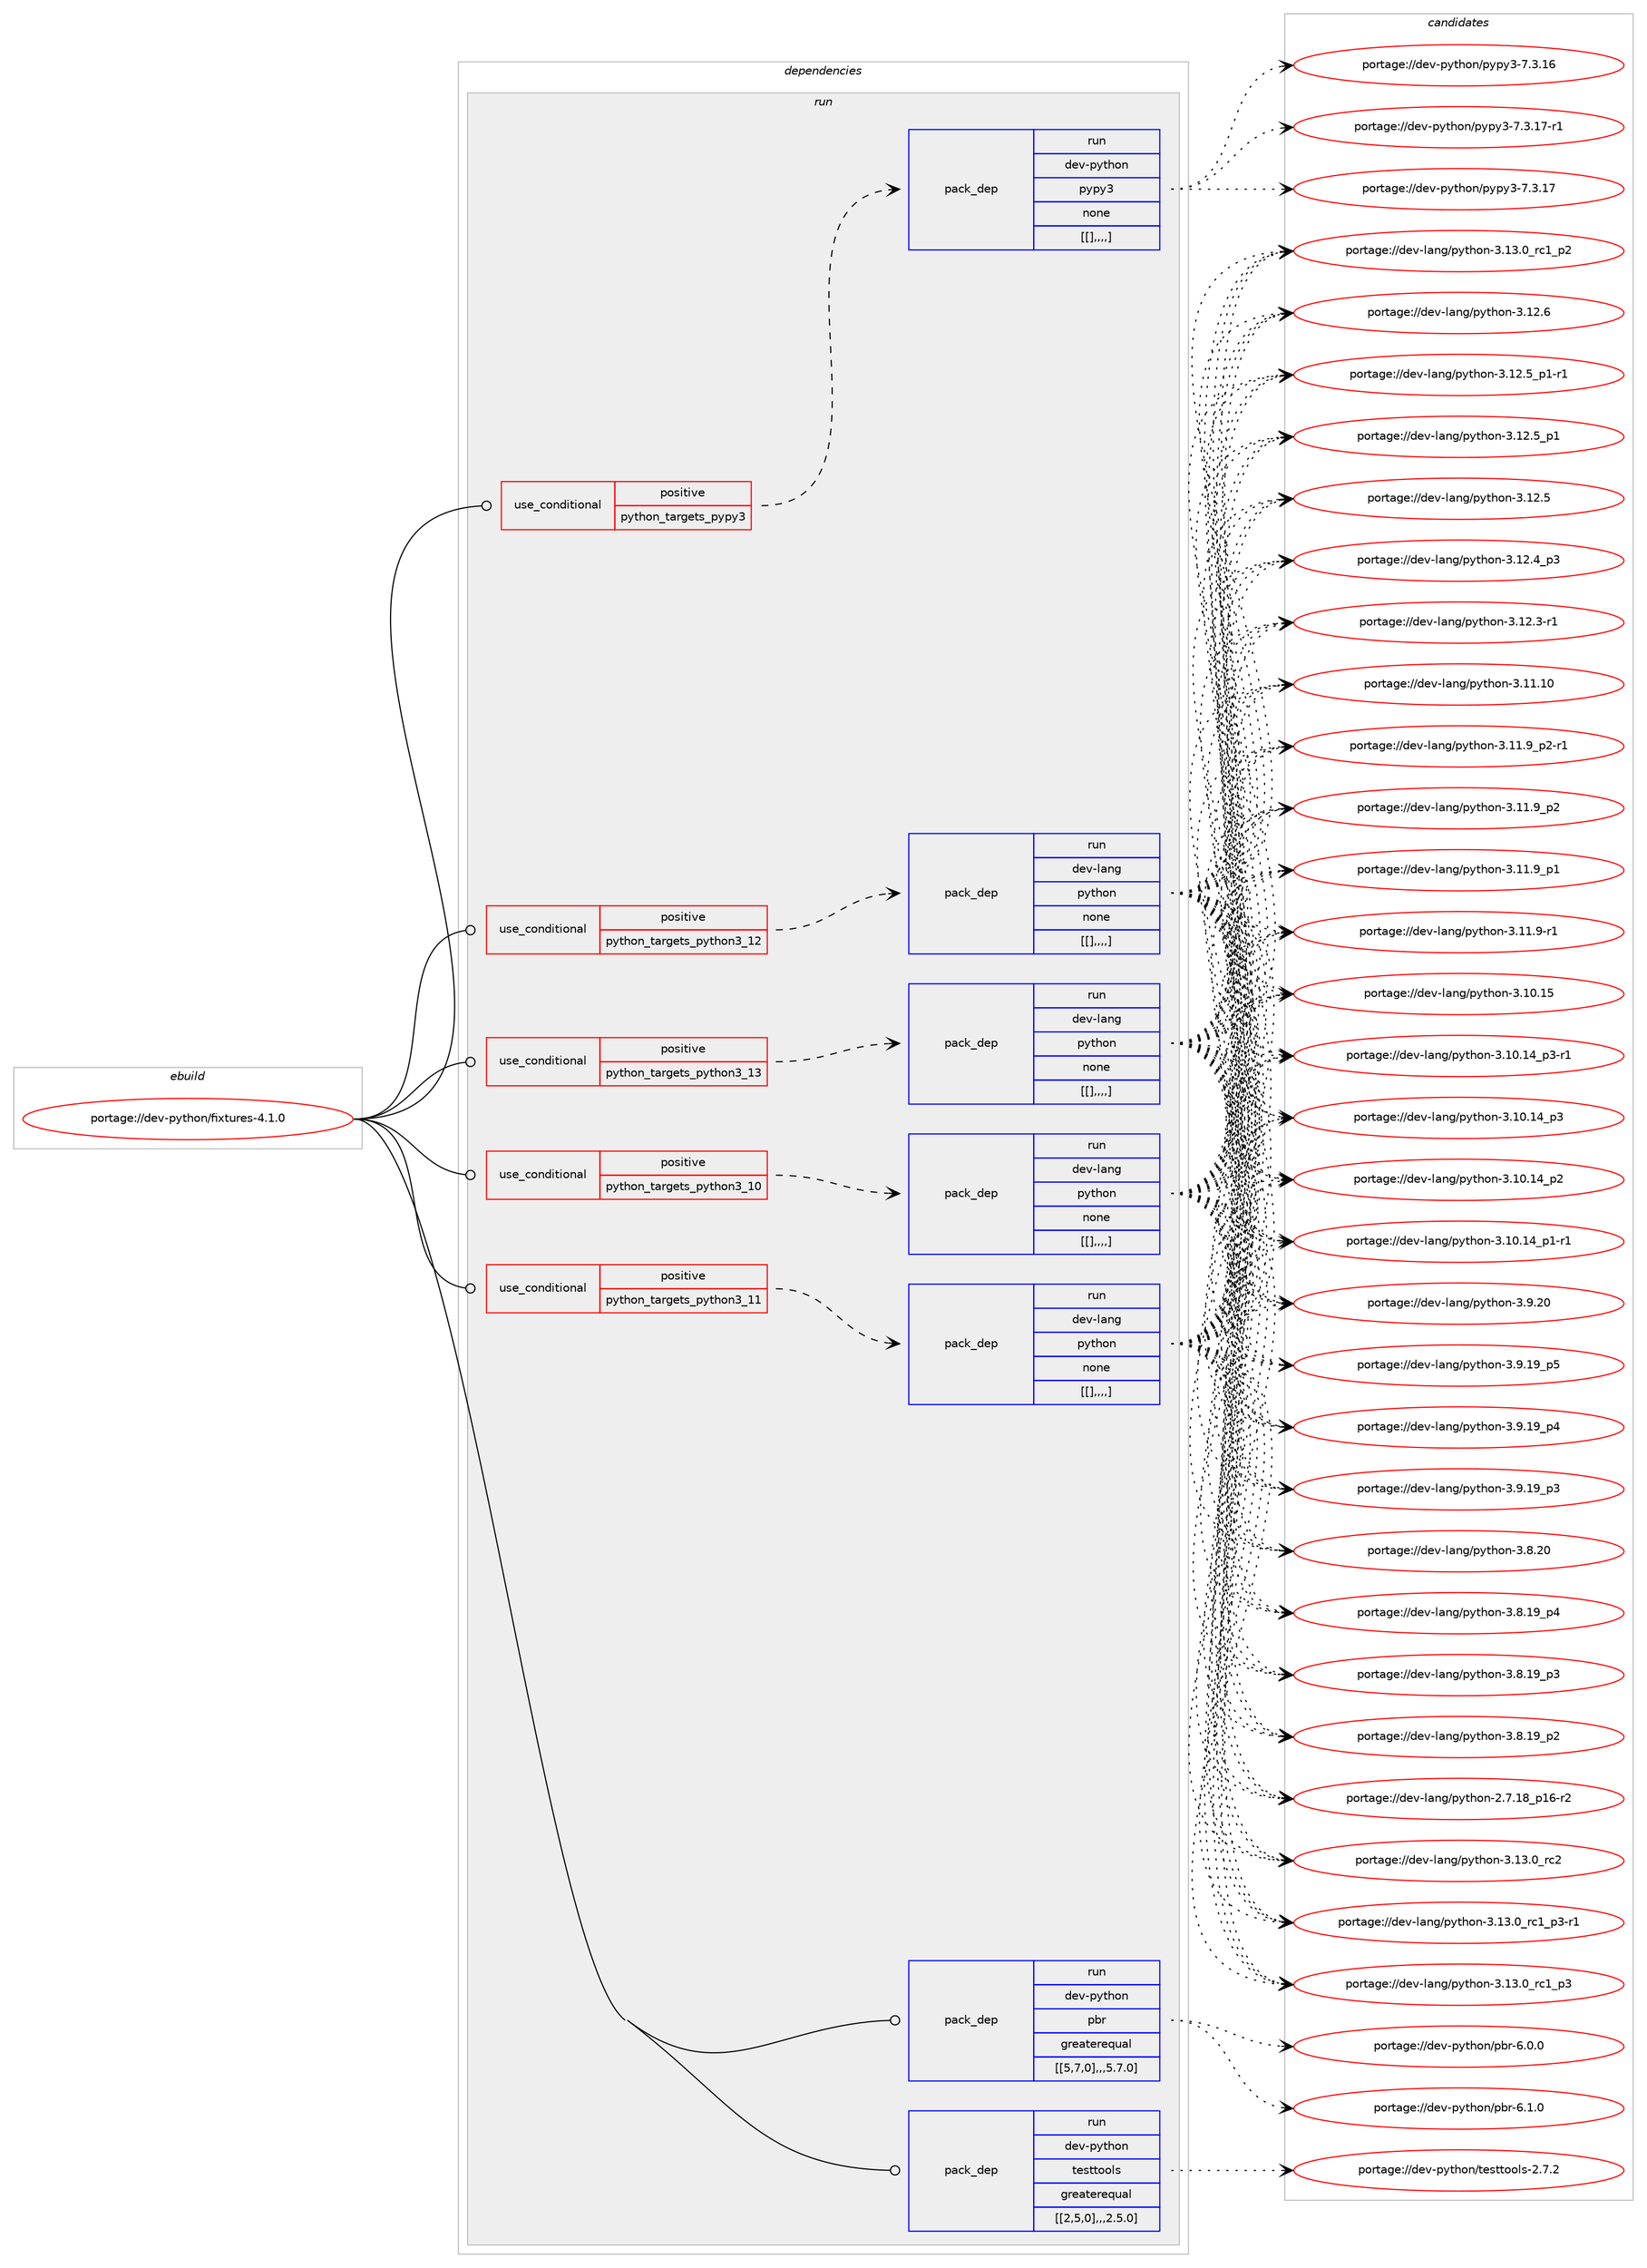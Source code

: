 digraph prolog {

# *************
# Graph options
# *************

newrank=true;
concentrate=true;
compound=true;
graph [rankdir=LR,fontname=Helvetica,fontsize=10,ranksep=1.5];#, ranksep=2.5, nodesep=0.2];
edge  [arrowhead=vee];
node  [fontname=Helvetica,fontsize=10];

# **********
# The ebuild
# **********

subgraph cluster_leftcol {
color=gray;
label=<<i>ebuild</i>>;
id [label="portage://dev-python/fixtures-4.1.0", color=red, width=4, href="../dev-python/fixtures-4.1.0.svg"];
}

# ****************
# The dependencies
# ****************

subgraph cluster_midcol {
color=gray;
label=<<i>dependencies</i>>;
subgraph cluster_compile {
fillcolor="#eeeeee";
style=filled;
label=<<i>compile</i>>;
}
subgraph cluster_compileandrun {
fillcolor="#eeeeee";
style=filled;
label=<<i>compile and run</i>>;
}
subgraph cluster_run {
fillcolor="#eeeeee";
style=filled;
label=<<i>run</i>>;
subgraph cond33367 {
dependency147261 [label=<<TABLE BORDER="0" CELLBORDER="1" CELLSPACING="0" CELLPADDING="4"><TR><TD ROWSPAN="3" CELLPADDING="10">use_conditional</TD></TR><TR><TD>positive</TD></TR><TR><TD>python_targets_pypy3</TD></TR></TABLE>>, shape=none, color=red];
subgraph pack112676 {
dependency147262 [label=<<TABLE BORDER="0" CELLBORDER="1" CELLSPACING="0" CELLPADDING="4" WIDTH="220"><TR><TD ROWSPAN="6" CELLPADDING="30">pack_dep</TD></TR><TR><TD WIDTH="110">run</TD></TR><TR><TD>dev-python</TD></TR><TR><TD>pypy3</TD></TR><TR><TD>none</TD></TR><TR><TD>[[],,,,]</TD></TR></TABLE>>, shape=none, color=blue];
}
dependency147261:e -> dependency147262:w [weight=20,style="dashed",arrowhead="vee"];
}
id:e -> dependency147261:w [weight=20,style="solid",arrowhead="odot"];
subgraph cond33368 {
dependency147263 [label=<<TABLE BORDER="0" CELLBORDER="1" CELLSPACING="0" CELLPADDING="4"><TR><TD ROWSPAN="3" CELLPADDING="10">use_conditional</TD></TR><TR><TD>positive</TD></TR><TR><TD>python_targets_python3_10</TD></TR></TABLE>>, shape=none, color=red];
subgraph pack112677 {
dependency147264 [label=<<TABLE BORDER="0" CELLBORDER="1" CELLSPACING="0" CELLPADDING="4" WIDTH="220"><TR><TD ROWSPAN="6" CELLPADDING="30">pack_dep</TD></TR><TR><TD WIDTH="110">run</TD></TR><TR><TD>dev-lang</TD></TR><TR><TD>python</TD></TR><TR><TD>none</TD></TR><TR><TD>[[],,,,]</TD></TR></TABLE>>, shape=none, color=blue];
}
dependency147263:e -> dependency147264:w [weight=20,style="dashed",arrowhead="vee"];
}
id:e -> dependency147263:w [weight=20,style="solid",arrowhead="odot"];
subgraph cond33369 {
dependency147265 [label=<<TABLE BORDER="0" CELLBORDER="1" CELLSPACING="0" CELLPADDING="4"><TR><TD ROWSPAN="3" CELLPADDING="10">use_conditional</TD></TR><TR><TD>positive</TD></TR><TR><TD>python_targets_python3_11</TD></TR></TABLE>>, shape=none, color=red];
subgraph pack112678 {
dependency147266 [label=<<TABLE BORDER="0" CELLBORDER="1" CELLSPACING="0" CELLPADDING="4" WIDTH="220"><TR><TD ROWSPAN="6" CELLPADDING="30">pack_dep</TD></TR><TR><TD WIDTH="110">run</TD></TR><TR><TD>dev-lang</TD></TR><TR><TD>python</TD></TR><TR><TD>none</TD></TR><TR><TD>[[],,,,]</TD></TR></TABLE>>, shape=none, color=blue];
}
dependency147265:e -> dependency147266:w [weight=20,style="dashed",arrowhead="vee"];
}
id:e -> dependency147265:w [weight=20,style="solid",arrowhead="odot"];
subgraph cond33370 {
dependency147267 [label=<<TABLE BORDER="0" CELLBORDER="1" CELLSPACING="0" CELLPADDING="4"><TR><TD ROWSPAN="3" CELLPADDING="10">use_conditional</TD></TR><TR><TD>positive</TD></TR><TR><TD>python_targets_python3_12</TD></TR></TABLE>>, shape=none, color=red];
subgraph pack112679 {
dependency147268 [label=<<TABLE BORDER="0" CELLBORDER="1" CELLSPACING="0" CELLPADDING="4" WIDTH="220"><TR><TD ROWSPAN="6" CELLPADDING="30">pack_dep</TD></TR><TR><TD WIDTH="110">run</TD></TR><TR><TD>dev-lang</TD></TR><TR><TD>python</TD></TR><TR><TD>none</TD></TR><TR><TD>[[],,,,]</TD></TR></TABLE>>, shape=none, color=blue];
}
dependency147267:e -> dependency147268:w [weight=20,style="dashed",arrowhead="vee"];
}
id:e -> dependency147267:w [weight=20,style="solid",arrowhead="odot"];
subgraph cond33371 {
dependency147269 [label=<<TABLE BORDER="0" CELLBORDER="1" CELLSPACING="0" CELLPADDING="4"><TR><TD ROWSPAN="3" CELLPADDING="10">use_conditional</TD></TR><TR><TD>positive</TD></TR><TR><TD>python_targets_python3_13</TD></TR></TABLE>>, shape=none, color=red];
subgraph pack112680 {
dependency147270 [label=<<TABLE BORDER="0" CELLBORDER="1" CELLSPACING="0" CELLPADDING="4" WIDTH="220"><TR><TD ROWSPAN="6" CELLPADDING="30">pack_dep</TD></TR><TR><TD WIDTH="110">run</TD></TR><TR><TD>dev-lang</TD></TR><TR><TD>python</TD></TR><TR><TD>none</TD></TR><TR><TD>[[],,,,]</TD></TR></TABLE>>, shape=none, color=blue];
}
dependency147269:e -> dependency147270:w [weight=20,style="dashed",arrowhead="vee"];
}
id:e -> dependency147269:w [weight=20,style="solid",arrowhead="odot"];
subgraph pack112681 {
dependency147271 [label=<<TABLE BORDER="0" CELLBORDER="1" CELLSPACING="0" CELLPADDING="4" WIDTH="220"><TR><TD ROWSPAN="6" CELLPADDING="30">pack_dep</TD></TR><TR><TD WIDTH="110">run</TD></TR><TR><TD>dev-python</TD></TR><TR><TD>pbr</TD></TR><TR><TD>greaterequal</TD></TR><TR><TD>[[5,7,0],,,5.7.0]</TD></TR></TABLE>>, shape=none, color=blue];
}
id:e -> dependency147271:w [weight=20,style="solid",arrowhead="odot"];
subgraph pack112682 {
dependency147272 [label=<<TABLE BORDER="0" CELLBORDER="1" CELLSPACING="0" CELLPADDING="4" WIDTH="220"><TR><TD ROWSPAN="6" CELLPADDING="30">pack_dep</TD></TR><TR><TD WIDTH="110">run</TD></TR><TR><TD>dev-python</TD></TR><TR><TD>testtools</TD></TR><TR><TD>greaterequal</TD></TR><TR><TD>[[2,5,0],,,2.5.0]</TD></TR></TABLE>>, shape=none, color=blue];
}
id:e -> dependency147272:w [weight=20,style="solid",arrowhead="odot"];
}
}

# **************
# The candidates
# **************

subgraph cluster_choices {
rank=same;
color=gray;
label=<<i>candidates</i>>;

subgraph choice112676 {
color=black;
nodesep=1;
choice100101118451121211161041111104711212111212151455546514649554511449 [label="portage://dev-python/pypy3-7.3.17-r1", color=red, width=4,href="../dev-python/pypy3-7.3.17-r1.svg"];
choice10010111845112121116104111110471121211121215145554651464955 [label="portage://dev-python/pypy3-7.3.17", color=red, width=4,href="../dev-python/pypy3-7.3.17.svg"];
choice10010111845112121116104111110471121211121215145554651464954 [label="portage://dev-python/pypy3-7.3.16", color=red, width=4,href="../dev-python/pypy3-7.3.16.svg"];
dependency147262:e -> choice100101118451121211161041111104711212111212151455546514649554511449:w [style=dotted,weight="100"];
dependency147262:e -> choice10010111845112121116104111110471121211121215145554651464955:w [style=dotted,weight="100"];
dependency147262:e -> choice10010111845112121116104111110471121211121215145554651464954:w [style=dotted,weight="100"];
}
subgraph choice112677 {
color=black;
nodesep=1;
choice10010111845108971101034711212111610411111045514649514648951149950 [label="portage://dev-lang/python-3.13.0_rc2", color=red, width=4,href="../dev-lang/python-3.13.0_rc2.svg"];
choice1001011184510897110103471121211161041111104551464951464895114994995112514511449 [label="portage://dev-lang/python-3.13.0_rc1_p3-r1", color=red, width=4,href="../dev-lang/python-3.13.0_rc1_p3-r1.svg"];
choice100101118451089711010347112121116104111110455146495146489511499499511251 [label="portage://dev-lang/python-3.13.0_rc1_p3", color=red, width=4,href="../dev-lang/python-3.13.0_rc1_p3.svg"];
choice100101118451089711010347112121116104111110455146495146489511499499511250 [label="portage://dev-lang/python-3.13.0_rc1_p2", color=red, width=4,href="../dev-lang/python-3.13.0_rc1_p2.svg"];
choice10010111845108971101034711212111610411111045514649504654 [label="portage://dev-lang/python-3.12.6", color=red, width=4,href="../dev-lang/python-3.12.6.svg"];
choice1001011184510897110103471121211161041111104551464950465395112494511449 [label="portage://dev-lang/python-3.12.5_p1-r1", color=red, width=4,href="../dev-lang/python-3.12.5_p1-r1.svg"];
choice100101118451089711010347112121116104111110455146495046539511249 [label="portage://dev-lang/python-3.12.5_p1", color=red, width=4,href="../dev-lang/python-3.12.5_p1.svg"];
choice10010111845108971101034711212111610411111045514649504653 [label="portage://dev-lang/python-3.12.5", color=red, width=4,href="../dev-lang/python-3.12.5.svg"];
choice100101118451089711010347112121116104111110455146495046529511251 [label="portage://dev-lang/python-3.12.4_p3", color=red, width=4,href="../dev-lang/python-3.12.4_p3.svg"];
choice100101118451089711010347112121116104111110455146495046514511449 [label="portage://dev-lang/python-3.12.3-r1", color=red, width=4,href="../dev-lang/python-3.12.3-r1.svg"];
choice1001011184510897110103471121211161041111104551464949464948 [label="portage://dev-lang/python-3.11.10", color=red, width=4,href="../dev-lang/python-3.11.10.svg"];
choice1001011184510897110103471121211161041111104551464949465795112504511449 [label="portage://dev-lang/python-3.11.9_p2-r1", color=red, width=4,href="../dev-lang/python-3.11.9_p2-r1.svg"];
choice100101118451089711010347112121116104111110455146494946579511250 [label="portage://dev-lang/python-3.11.9_p2", color=red, width=4,href="../dev-lang/python-3.11.9_p2.svg"];
choice100101118451089711010347112121116104111110455146494946579511249 [label="portage://dev-lang/python-3.11.9_p1", color=red, width=4,href="../dev-lang/python-3.11.9_p1.svg"];
choice100101118451089711010347112121116104111110455146494946574511449 [label="portage://dev-lang/python-3.11.9-r1", color=red, width=4,href="../dev-lang/python-3.11.9-r1.svg"];
choice1001011184510897110103471121211161041111104551464948464953 [label="portage://dev-lang/python-3.10.15", color=red, width=4,href="../dev-lang/python-3.10.15.svg"];
choice100101118451089711010347112121116104111110455146494846495295112514511449 [label="portage://dev-lang/python-3.10.14_p3-r1", color=red, width=4,href="../dev-lang/python-3.10.14_p3-r1.svg"];
choice10010111845108971101034711212111610411111045514649484649529511251 [label="portage://dev-lang/python-3.10.14_p3", color=red, width=4,href="../dev-lang/python-3.10.14_p3.svg"];
choice10010111845108971101034711212111610411111045514649484649529511250 [label="portage://dev-lang/python-3.10.14_p2", color=red, width=4,href="../dev-lang/python-3.10.14_p2.svg"];
choice100101118451089711010347112121116104111110455146494846495295112494511449 [label="portage://dev-lang/python-3.10.14_p1-r1", color=red, width=4,href="../dev-lang/python-3.10.14_p1-r1.svg"];
choice10010111845108971101034711212111610411111045514657465048 [label="portage://dev-lang/python-3.9.20", color=red, width=4,href="../dev-lang/python-3.9.20.svg"];
choice100101118451089711010347112121116104111110455146574649579511253 [label="portage://dev-lang/python-3.9.19_p5", color=red, width=4,href="../dev-lang/python-3.9.19_p5.svg"];
choice100101118451089711010347112121116104111110455146574649579511252 [label="portage://dev-lang/python-3.9.19_p4", color=red, width=4,href="../dev-lang/python-3.9.19_p4.svg"];
choice100101118451089711010347112121116104111110455146574649579511251 [label="portage://dev-lang/python-3.9.19_p3", color=red, width=4,href="../dev-lang/python-3.9.19_p3.svg"];
choice10010111845108971101034711212111610411111045514656465048 [label="portage://dev-lang/python-3.8.20", color=red, width=4,href="../dev-lang/python-3.8.20.svg"];
choice100101118451089711010347112121116104111110455146564649579511252 [label="portage://dev-lang/python-3.8.19_p4", color=red, width=4,href="../dev-lang/python-3.8.19_p4.svg"];
choice100101118451089711010347112121116104111110455146564649579511251 [label="portage://dev-lang/python-3.8.19_p3", color=red, width=4,href="../dev-lang/python-3.8.19_p3.svg"];
choice100101118451089711010347112121116104111110455146564649579511250 [label="portage://dev-lang/python-3.8.19_p2", color=red, width=4,href="../dev-lang/python-3.8.19_p2.svg"];
choice100101118451089711010347112121116104111110455046554649569511249544511450 [label="portage://dev-lang/python-2.7.18_p16-r2", color=red, width=4,href="../dev-lang/python-2.7.18_p16-r2.svg"];
dependency147264:e -> choice10010111845108971101034711212111610411111045514649514648951149950:w [style=dotted,weight="100"];
dependency147264:e -> choice1001011184510897110103471121211161041111104551464951464895114994995112514511449:w [style=dotted,weight="100"];
dependency147264:e -> choice100101118451089711010347112121116104111110455146495146489511499499511251:w [style=dotted,weight="100"];
dependency147264:e -> choice100101118451089711010347112121116104111110455146495146489511499499511250:w [style=dotted,weight="100"];
dependency147264:e -> choice10010111845108971101034711212111610411111045514649504654:w [style=dotted,weight="100"];
dependency147264:e -> choice1001011184510897110103471121211161041111104551464950465395112494511449:w [style=dotted,weight="100"];
dependency147264:e -> choice100101118451089711010347112121116104111110455146495046539511249:w [style=dotted,weight="100"];
dependency147264:e -> choice10010111845108971101034711212111610411111045514649504653:w [style=dotted,weight="100"];
dependency147264:e -> choice100101118451089711010347112121116104111110455146495046529511251:w [style=dotted,weight="100"];
dependency147264:e -> choice100101118451089711010347112121116104111110455146495046514511449:w [style=dotted,weight="100"];
dependency147264:e -> choice1001011184510897110103471121211161041111104551464949464948:w [style=dotted,weight="100"];
dependency147264:e -> choice1001011184510897110103471121211161041111104551464949465795112504511449:w [style=dotted,weight="100"];
dependency147264:e -> choice100101118451089711010347112121116104111110455146494946579511250:w [style=dotted,weight="100"];
dependency147264:e -> choice100101118451089711010347112121116104111110455146494946579511249:w [style=dotted,weight="100"];
dependency147264:e -> choice100101118451089711010347112121116104111110455146494946574511449:w [style=dotted,weight="100"];
dependency147264:e -> choice1001011184510897110103471121211161041111104551464948464953:w [style=dotted,weight="100"];
dependency147264:e -> choice100101118451089711010347112121116104111110455146494846495295112514511449:w [style=dotted,weight="100"];
dependency147264:e -> choice10010111845108971101034711212111610411111045514649484649529511251:w [style=dotted,weight="100"];
dependency147264:e -> choice10010111845108971101034711212111610411111045514649484649529511250:w [style=dotted,weight="100"];
dependency147264:e -> choice100101118451089711010347112121116104111110455146494846495295112494511449:w [style=dotted,weight="100"];
dependency147264:e -> choice10010111845108971101034711212111610411111045514657465048:w [style=dotted,weight="100"];
dependency147264:e -> choice100101118451089711010347112121116104111110455146574649579511253:w [style=dotted,weight="100"];
dependency147264:e -> choice100101118451089711010347112121116104111110455146574649579511252:w [style=dotted,weight="100"];
dependency147264:e -> choice100101118451089711010347112121116104111110455146574649579511251:w [style=dotted,weight="100"];
dependency147264:e -> choice10010111845108971101034711212111610411111045514656465048:w [style=dotted,weight="100"];
dependency147264:e -> choice100101118451089711010347112121116104111110455146564649579511252:w [style=dotted,weight="100"];
dependency147264:e -> choice100101118451089711010347112121116104111110455146564649579511251:w [style=dotted,weight="100"];
dependency147264:e -> choice100101118451089711010347112121116104111110455146564649579511250:w [style=dotted,weight="100"];
dependency147264:e -> choice100101118451089711010347112121116104111110455046554649569511249544511450:w [style=dotted,weight="100"];
}
subgraph choice112678 {
color=black;
nodesep=1;
choice10010111845108971101034711212111610411111045514649514648951149950 [label="portage://dev-lang/python-3.13.0_rc2", color=red, width=4,href="../dev-lang/python-3.13.0_rc2.svg"];
choice1001011184510897110103471121211161041111104551464951464895114994995112514511449 [label="portage://dev-lang/python-3.13.0_rc1_p3-r1", color=red, width=4,href="../dev-lang/python-3.13.0_rc1_p3-r1.svg"];
choice100101118451089711010347112121116104111110455146495146489511499499511251 [label="portage://dev-lang/python-3.13.0_rc1_p3", color=red, width=4,href="../dev-lang/python-3.13.0_rc1_p3.svg"];
choice100101118451089711010347112121116104111110455146495146489511499499511250 [label="portage://dev-lang/python-3.13.0_rc1_p2", color=red, width=4,href="../dev-lang/python-3.13.0_rc1_p2.svg"];
choice10010111845108971101034711212111610411111045514649504654 [label="portage://dev-lang/python-3.12.6", color=red, width=4,href="../dev-lang/python-3.12.6.svg"];
choice1001011184510897110103471121211161041111104551464950465395112494511449 [label="portage://dev-lang/python-3.12.5_p1-r1", color=red, width=4,href="../dev-lang/python-3.12.5_p1-r1.svg"];
choice100101118451089711010347112121116104111110455146495046539511249 [label="portage://dev-lang/python-3.12.5_p1", color=red, width=4,href="../dev-lang/python-3.12.5_p1.svg"];
choice10010111845108971101034711212111610411111045514649504653 [label="portage://dev-lang/python-3.12.5", color=red, width=4,href="../dev-lang/python-3.12.5.svg"];
choice100101118451089711010347112121116104111110455146495046529511251 [label="portage://dev-lang/python-3.12.4_p3", color=red, width=4,href="../dev-lang/python-3.12.4_p3.svg"];
choice100101118451089711010347112121116104111110455146495046514511449 [label="portage://dev-lang/python-3.12.3-r1", color=red, width=4,href="../dev-lang/python-3.12.3-r1.svg"];
choice1001011184510897110103471121211161041111104551464949464948 [label="portage://dev-lang/python-3.11.10", color=red, width=4,href="../dev-lang/python-3.11.10.svg"];
choice1001011184510897110103471121211161041111104551464949465795112504511449 [label="portage://dev-lang/python-3.11.9_p2-r1", color=red, width=4,href="../dev-lang/python-3.11.9_p2-r1.svg"];
choice100101118451089711010347112121116104111110455146494946579511250 [label="portage://dev-lang/python-3.11.9_p2", color=red, width=4,href="../dev-lang/python-3.11.9_p2.svg"];
choice100101118451089711010347112121116104111110455146494946579511249 [label="portage://dev-lang/python-3.11.9_p1", color=red, width=4,href="../dev-lang/python-3.11.9_p1.svg"];
choice100101118451089711010347112121116104111110455146494946574511449 [label="portage://dev-lang/python-3.11.9-r1", color=red, width=4,href="../dev-lang/python-3.11.9-r1.svg"];
choice1001011184510897110103471121211161041111104551464948464953 [label="portage://dev-lang/python-3.10.15", color=red, width=4,href="../dev-lang/python-3.10.15.svg"];
choice100101118451089711010347112121116104111110455146494846495295112514511449 [label="portage://dev-lang/python-3.10.14_p3-r1", color=red, width=4,href="../dev-lang/python-3.10.14_p3-r1.svg"];
choice10010111845108971101034711212111610411111045514649484649529511251 [label="portage://dev-lang/python-3.10.14_p3", color=red, width=4,href="../dev-lang/python-3.10.14_p3.svg"];
choice10010111845108971101034711212111610411111045514649484649529511250 [label="portage://dev-lang/python-3.10.14_p2", color=red, width=4,href="../dev-lang/python-3.10.14_p2.svg"];
choice100101118451089711010347112121116104111110455146494846495295112494511449 [label="portage://dev-lang/python-3.10.14_p1-r1", color=red, width=4,href="../dev-lang/python-3.10.14_p1-r1.svg"];
choice10010111845108971101034711212111610411111045514657465048 [label="portage://dev-lang/python-3.9.20", color=red, width=4,href="../dev-lang/python-3.9.20.svg"];
choice100101118451089711010347112121116104111110455146574649579511253 [label="portage://dev-lang/python-3.9.19_p5", color=red, width=4,href="../dev-lang/python-3.9.19_p5.svg"];
choice100101118451089711010347112121116104111110455146574649579511252 [label="portage://dev-lang/python-3.9.19_p4", color=red, width=4,href="../dev-lang/python-3.9.19_p4.svg"];
choice100101118451089711010347112121116104111110455146574649579511251 [label="portage://dev-lang/python-3.9.19_p3", color=red, width=4,href="../dev-lang/python-3.9.19_p3.svg"];
choice10010111845108971101034711212111610411111045514656465048 [label="portage://dev-lang/python-3.8.20", color=red, width=4,href="../dev-lang/python-3.8.20.svg"];
choice100101118451089711010347112121116104111110455146564649579511252 [label="portage://dev-lang/python-3.8.19_p4", color=red, width=4,href="../dev-lang/python-3.8.19_p4.svg"];
choice100101118451089711010347112121116104111110455146564649579511251 [label="portage://dev-lang/python-3.8.19_p3", color=red, width=4,href="../dev-lang/python-3.8.19_p3.svg"];
choice100101118451089711010347112121116104111110455146564649579511250 [label="portage://dev-lang/python-3.8.19_p2", color=red, width=4,href="../dev-lang/python-3.8.19_p2.svg"];
choice100101118451089711010347112121116104111110455046554649569511249544511450 [label="portage://dev-lang/python-2.7.18_p16-r2", color=red, width=4,href="../dev-lang/python-2.7.18_p16-r2.svg"];
dependency147266:e -> choice10010111845108971101034711212111610411111045514649514648951149950:w [style=dotted,weight="100"];
dependency147266:e -> choice1001011184510897110103471121211161041111104551464951464895114994995112514511449:w [style=dotted,weight="100"];
dependency147266:e -> choice100101118451089711010347112121116104111110455146495146489511499499511251:w [style=dotted,weight="100"];
dependency147266:e -> choice100101118451089711010347112121116104111110455146495146489511499499511250:w [style=dotted,weight="100"];
dependency147266:e -> choice10010111845108971101034711212111610411111045514649504654:w [style=dotted,weight="100"];
dependency147266:e -> choice1001011184510897110103471121211161041111104551464950465395112494511449:w [style=dotted,weight="100"];
dependency147266:e -> choice100101118451089711010347112121116104111110455146495046539511249:w [style=dotted,weight="100"];
dependency147266:e -> choice10010111845108971101034711212111610411111045514649504653:w [style=dotted,weight="100"];
dependency147266:e -> choice100101118451089711010347112121116104111110455146495046529511251:w [style=dotted,weight="100"];
dependency147266:e -> choice100101118451089711010347112121116104111110455146495046514511449:w [style=dotted,weight="100"];
dependency147266:e -> choice1001011184510897110103471121211161041111104551464949464948:w [style=dotted,weight="100"];
dependency147266:e -> choice1001011184510897110103471121211161041111104551464949465795112504511449:w [style=dotted,weight="100"];
dependency147266:e -> choice100101118451089711010347112121116104111110455146494946579511250:w [style=dotted,weight="100"];
dependency147266:e -> choice100101118451089711010347112121116104111110455146494946579511249:w [style=dotted,weight="100"];
dependency147266:e -> choice100101118451089711010347112121116104111110455146494946574511449:w [style=dotted,weight="100"];
dependency147266:e -> choice1001011184510897110103471121211161041111104551464948464953:w [style=dotted,weight="100"];
dependency147266:e -> choice100101118451089711010347112121116104111110455146494846495295112514511449:w [style=dotted,weight="100"];
dependency147266:e -> choice10010111845108971101034711212111610411111045514649484649529511251:w [style=dotted,weight="100"];
dependency147266:e -> choice10010111845108971101034711212111610411111045514649484649529511250:w [style=dotted,weight="100"];
dependency147266:e -> choice100101118451089711010347112121116104111110455146494846495295112494511449:w [style=dotted,weight="100"];
dependency147266:e -> choice10010111845108971101034711212111610411111045514657465048:w [style=dotted,weight="100"];
dependency147266:e -> choice100101118451089711010347112121116104111110455146574649579511253:w [style=dotted,weight="100"];
dependency147266:e -> choice100101118451089711010347112121116104111110455146574649579511252:w [style=dotted,weight="100"];
dependency147266:e -> choice100101118451089711010347112121116104111110455146574649579511251:w [style=dotted,weight="100"];
dependency147266:e -> choice10010111845108971101034711212111610411111045514656465048:w [style=dotted,weight="100"];
dependency147266:e -> choice100101118451089711010347112121116104111110455146564649579511252:w [style=dotted,weight="100"];
dependency147266:e -> choice100101118451089711010347112121116104111110455146564649579511251:w [style=dotted,weight="100"];
dependency147266:e -> choice100101118451089711010347112121116104111110455146564649579511250:w [style=dotted,weight="100"];
dependency147266:e -> choice100101118451089711010347112121116104111110455046554649569511249544511450:w [style=dotted,weight="100"];
}
subgraph choice112679 {
color=black;
nodesep=1;
choice10010111845108971101034711212111610411111045514649514648951149950 [label="portage://dev-lang/python-3.13.0_rc2", color=red, width=4,href="../dev-lang/python-3.13.0_rc2.svg"];
choice1001011184510897110103471121211161041111104551464951464895114994995112514511449 [label="portage://dev-lang/python-3.13.0_rc1_p3-r1", color=red, width=4,href="../dev-lang/python-3.13.0_rc1_p3-r1.svg"];
choice100101118451089711010347112121116104111110455146495146489511499499511251 [label="portage://dev-lang/python-3.13.0_rc1_p3", color=red, width=4,href="../dev-lang/python-3.13.0_rc1_p3.svg"];
choice100101118451089711010347112121116104111110455146495146489511499499511250 [label="portage://dev-lang/python-3.13.0_rc1_p2", color=red, width=4,href="../dev-lang/python-3.13.0_rc1_p2.svg"];
choice10010111845108971101034711212111610411111045514649504654 [label="portage://dev-lang/python-3.12.6", color=red, width=4,href="../dev-lang/python-3.12.6.svg"];
choice1001011184510897110103471121211161041111104551464950465395112494511449 [label="portage://dev-lang/python-3.12.5_p1-r1", color=red, width=4,href="../dev-lang/python-3.12.5_p1-r1.svg"];
choice100101118451089711010347112121116104111110455146495046539511249 [label="portage://dev-lang/python-3.12.5_p1", color=red, width=4,href="../dev-lang/python-3.12.5_p1.svg"];
choice10010111845108971101034711212111610411111045514649504653 [label="portage://dev-lang/python-3.12.5", color=red, width=4,href="../dev-lang/python-3.12.5.svg"];
choice100101118451089711010347112121116104111110455146495046529511251 [label="portage://dev-lang/python-3.12.4_p3", color=red, width=4,href="../dev-lang/python-3.12.4_p3.svg"];
choice100101118451089711010347112121116104111110455146495046514511449 [label="portage://dev-lang/python-3.12.3-r1", color=red, width=4,href="../dev-lang/python-3.12.3-r1.svg"];
choice1001011184510897110103471121211161041111104551464949464948 [label="portage://dev-lang/python-3.11.10", color=red, width=4,href="../dev-lang/python-3.11.10.svg"];
choice1001011184510897110103471121211161041111104551464949465795112504511449 [label="portage://dev-lang/python-3.11.9_p2-r1", color=red, width=4,href="../dev-lang/python-3.11.9_p2-r1.svg"];
choice100101118451089711010347112121116104111110455146494946579511250 [label="portage://dev-lang/python-3.11.9_p2", color=red, width=4,href="../dev-lang/python-3.11.9_p2.svg"];
choice100101118451089711010347112121116104111110455146494946579511249 [label="portage://dev-lang/python-3.11.9_p1", color=red, width=4,href="../dev-lang/python-3.11.9_p1.svg"];
choice100101118451089711010347112121116104111110455146494946574511449 [label="portage://dev-lang/python-3.11.9-r1", color=red, width=4,href="../dev-lang/python-3.11.9-r1.svg"];
choice1001011184510897110103471121211161041111104551464948464953 [label="portage://dev-lang/python-3.10.15", color=red, width=4,href="../dev-lang/python-3.10.15.svg"];
choice100101118451089711010347112121116104111110455146494846495295112514511449 [label="portage://dev-lang/python-3.10.14_p3-r1", color=red, width=4,href="../dev-lang/python-3.10.14_p3-r1.svg"];
choice10010111845108971101034711212111610411111045514649484649529511251 [label="portage://dev-lang/python-3.10.14_p3", color=red, width=4,href="../dev-lang/python-3.10.14_p3.svg"];
choice10010111845108971101034711212111610411111045514649484649529511250 [label="portage://dev-lang/python-3.10.14_p2", color=red, width=4,href="../dev-lang/python-3.10.14_p2.svg"];
choice100101118451089711010347112121116104111110455146494846495295112494511449 [label="portage://dev-lang/python-3.10.14_p1-r1", color=red, width=4,href="../dev-lang/python-3.10.14_p1-r1.svg"];
choice10010111845108971101034711212111610411111045514657465048 [label="portage://dev-lang/python-3.9.20", color=red, width=4,href="../dev-lang/python-3.9.20.svg"];
choice100101118451089711010347112121116104111110455146574649579511253 [label="portage://dev-lang/python-3.9.19_p5", color=red, width=4,href="../dev-lang/python-3.9.19_p5.svg"];
choice100101118451089711010347112121116104111110455146574649579511252 [label="portage://dev-lang/python-3.9.19_p4", color=red, width=4,href="../dev-lang/python-3.9.19_p4.svg"];
choice100101118451089711010347112121116104111110455146574649579511251 [label="portage://dev-lang/python-3.9.19_p3", color=red, width=4,href="../dev-lang/python-3.9.19_p3.svg"];
choice10010111845108971101034711212111610411111045514656465048 [label="portage://dev-lang/python-3.8.20", color=red, width=4,href="../dev-lang/python-3.8.20.svg"];
choice100101118451089711010347112121116104111110455146564649579511252 [label="portage://dev-lang/python-3.8.19_p4", color=red, width=4,href="../dev-lang/python-3.8.19_p4.svg"];
choice100101118451089711010347112121116104111110455146564649579511251 [label="portage://dev-lang/python-3.8.19_p3", color=red, width=4,href="../dev-lang/python-3.8.19_p3.svg"];
choice100101118451089711010347112121116104111110455146564649579511250 [label="portage://dev-lang/python-3.8.19_p2", color=red, width=4,href="../dev-lang/python-3.8.19_p2.svg"];
choice100101118451089711010347112121116104111110455046554649569511249544511450 [label="portage://dev-lang/python-2.7.18_p16-r2", color=red, width=4,href="../dev-lang/python-2.7.18_p16-r2.svg"];
dependency147268:e -> choice10010111845108971101034711212111610411111045514649514648951149950:w [style=dotted,weight="100"];
dependency147268:e -> choice1001011184510897110103471121211161041111104551464951464895114994995112514511449:w [style=dotted,weight="100"];
dependency147268:e -> choice100101118451089711010347112121116104111110455146495146489511499499511251:w [style=dotted,weight="100"];
dependency147268:e -> choice100101118451089711010347112121116104111110455146495146489511499499511250:w [style=dotted,weight="100"];
dependency147268:e -> choice10010111845108971101034711212111610411111045514649504654:w [style=dotted,weight="100"];
dependency147268:e -> choice1001011184510897110103471121211161041111104551464950465395112494511449:w [style=dotted,weight="100"];
dependency147268:e -> choice100101118451089711010347112121116104111110455146495046539511249:w [style=dotted,weight="100"];
dependency147268:e -> choice10010111845108971101034711212111610411111045514649504653:w [style=dotted,weight="100"];
dependency147268:e -> choice100101118451089711010347112121116104111110455146495046529511251:w [style=dotted,weight="100"];
dependency147268:e -> choice100101118451089711010347112121116104111110455146495046514511449:w [style=dotted,weight="100"];
dependency147268:e -> choice1001011184510897110103471121211161041111104551464949464948:w [style=dotted,weight="100"];
dependency147268:e -> choice1001011184510897110103471121211161041111104551464949465795112504511449:w [style=dotted,weight="100"];
dependency147268:e -> choice100101118451089711010347112121116104111110455146494946579511250:w [style=dotted,weight="100"];
dependency147268:e -> choice100101118451089711010347112121116104111110455146494946579511249:w [style=dotted,weight="100"];
dependency147268:e -> choice100101118451089711010347112121116104111110455146494946574511449:w [style=dotted,weight="100"];
dependency147268:e -> choice1001011184510897110103471121211161041111104551464948464953:w [style=dotted,weight="100"];
dependency147268:e -> choice100101118451089711010347112121116104111110455146494846495295112514511449:w [style=dotted,weight="100"];
dependency147268:e -> choice10010111845108971101034711212111610411111045514649484649529511251:w [style=dotted,weight="100"];
dependency147268:e -> choice10010111845108971101034711212111610411111045514649484649529511250:w [style=dotted,weight="100"];
dependency147268:e -> choice100101118451089711010347112121116104111110455146494846495295112494511449:w [style=dotted,weight="100"];
dependency147268:e -> choice10010111845108971101034711212111610411111045514657465048:w [style=dotted,weight="100"];
dependency147268:e -> choice100101118451089711010347112121116104111110455146574649579511253:w [style=dotted,weight="100"];
dependency147268:e -> choice100101118451089711010347112121116104111110455146574649579511252:w [style=dotted,weight="100"];
dependency147268:e -> choice100101118451089711010347112121116104111110455146574649579511251:w [style=dotted,weight="100"];
dependency147268:e -> choice10010111845108971101034711212111610411111045514656465048:w [style=dotted,weight="100"];
dependency147268:e -> choice100101118451089711010347112121116104111110455146564649579511252:w [style=dotted,weight="100"];
dependency147268:e -> choice100101118451089711010347112121116104111110455146564649579511251:w [style=dotted,weight="100"];
dependency147268:e -> choice100101118451089711010347112121116104111110455146564649579511250:w [style=dotted,weight="100"];
dependency147268:e -> choice100101118451089711010347112121116104111110455046554649569511249544511450:w [style=dotted,weight="100"];
}
subgraph choice112680 {
color=black;
nodesep=1;
choice10010111845108971101034711212111610411111045514649514648951149950 [label="portage://dev-lang/python-3.13.0_rc2", color=red, width=4,href="../dev-lang/python-3.13.0_rc2.svg"];
choice1001011184510897110103471121211161041111104551464951464895114994995112514511449 [label="portage://dev-lang/python-3.13.0_rc1_p3-r1", color=red, width=4,href="../dev-lang/python-3.13.0_rc1_p3-r1.svg"];
choice100101118451089711010347112121116104111110455146495146489511499499511251 [label="portage://dev-lang/python-3.13.0_rc1_p3", color=red, width=4,href="../dev-lang/python-3.13.0_rc1_p3.svg"];
choice100101118451089711010347112121116104111110455146495146489511499499511250 [label="portage://dev-lang/python-3.13.0_rc1_p2", color=red, width=4,href="../dev-lang/python-3.13.0_rc1_p2.svg"];
choice10010111845108971101034711212111610411111045514649504654 [label="portage://dev-lang/python-3.12.6", color=red, width=4,href="../dev-lang/python-3.12.6.svg"];
choice1001011184510897110103471121211161041111104551464950465395112494511449 [label="portage://dev-lang/python-3.12.5_p1-r1", color=red, width=4,href="../dev-lang/python-3.12.5_p1-r1.svg"];
choice100101118451089711010347112121116104111110455146495046539511249 [label="portage://dev-lang/python-3.12.5_p1", color=red, width=4,href="../dev-lang/python-3.12.5_p1.svg"];
choice10010111845108971101034711212111610411111045514649504653 [label="portage://dev-lang/python-3.12.5", color=red, width=4,href="../dev-lang/python-3.12.5.svg"];
choice100101118451089711010347112121116104111110455146495046529511251 [label="portage://dev-lang/python-3.12.4_p3", color=red, width=4,href="../dev-lang/python-3.12.4_p3.svg"];
choice100101118451089711010347112121116104111110455146495046514511449 [label="portage://dev-lang/python-3.12.3-r1", color=red, width=4,href="../dev-lang/python-3.12.3-r1.svg"];
choice1001011184510897110103471121211161041111104551464949464948 [label="portage://dev-lang/python-3.11.10", color=red, width=4,href="../dev-lang/python-3.11.10.svg"];
choice1001011184510897110103471121211161041111104551464949465795112504511449 [label="portage://dev-lang/python-3.11.9_p2-r1", color=red, width=4,href="../dev-lang/python-3.11.9_p2-r1.svg"];
choice100101118451089711010347112121116104111110455146494946579511250 [label="portage://dev-lang/python-3.11.9_p2", color=red, width=4,href="../dev-lang/python-3.11.9_p2.svg"];
choice100101118451089711010347112121116104111110455146494946579511249 [label="portage://dev-lang/python-3.11.9_p1", color=red, width=4,href="../dev-lang/python-3.11.9_p1.svg"];
choice100101118451089711010347112121116104111110455146494946574511449 [label="portage://dev-lang/python-3.11.9-r1", color=red, width=4,href="../dev-lang/python-3.11.9-r1.svg"];
choice1001011184510897110103471121211161041111104551464948464953 [label="portage://dev-lang/python-3.10.15", color=red, width=4,href="../dev-lang/python-3.10.15.svg"];
choice100101118451089711010347112121116104111110455146494846495295112514511449 [label="portage://dev-lang/python-3.10.14_p3-r1", color=red, width=4,href="../dev-lang/python-3.10.14_p3-r1.svg"];
choice10010111845108971101034711212111610411111045514649484649529511251 [label="portage://dev-lang/python-3.10.14_p3", color=red, width=4,href="../dev-lang/python-3.10.14_p3.svg"];
choice10010111845108971101034711212111610411111045514649484649529511250 [label="portage://dev-lang/python-3.10.14_p2", color=red, width=4,href="../dev-lang/python-3.10.14_p2.svg"];
choice100101118451089711010347112121116104111110455146494846495295112494511449 [label="portage://dev-lang/python-3.10.14_p1-r1", color=red, width=4,href="../dev-lang/python-3.10.14_p1-r1.svg"];
choice10010111845108971101034711212111610411111045514657465048 [label="portage://dev-lang/python-3.9.20", color=red, width=4,href="../dev-lang/python-3.9.20.svg"];
choice100101118451089711010347112121116104111110455146574649579511253 [label="portage://dev-lang/python-3.9.19_p5", color=red, width=4,href="../dev-lang/python-3.9.19_p5.svg"];
choice100101118451089711010347112121116104111110455146574649579511252 [label="portage://dev-lang/python-3.9.19_p4", color=red, width=4,href="../dev-lang/python-3.9.19_p4.svg"];
choice100101118451089711010347112121116104111110455146574649579511251 [label="portage://dev-lang/python-3.9.19_p3", color=red, width=4,href="../dev-lang/python-3.9.19_p3.svg"];
choice10010111845108971101034711212111610411111045514656465048 [label="portage://dev-lang/python-3.8.20", color=red, width=4,href="../dev-lang/python-3.8.20.svg"];
choice100101118451089711010347112121116104111110455146564649579511252 [label="portage://dev-lang/python-3.8.19_p4", color=red, width=4,href="../dev-lang/python-3.8.19_p4.svg"];
choice100101118451089711010347112121116104111110455146564649579511251 [label="portage://dev-lang/python-3.8.19_p3", color=red, width=4,href="../dev-lang/python-3.8.19_p3.svg"];
choice100101118451089711010347112121116104111110455146564649579511250 [label="portage://dev-lang/python-3.8.19_p2", color=red, width=4,href="../dev-lang/python-3.8.19_p2.svg"];
choice100101118451089711010347112121116104111110455046554649569511249544511450 [label="portage://dev-lang/python-2.7.18_p16-r2", color=red, width=4,href="../dev-lang/python-2.7.18_p16-r2.svg"];
dependency147270:e -> choice10010111845108971101034711212111610411111045514649514648951149950:w [style=dotted,weight="100"];
dependency147270:e -> choice1001011184510897110103471121211161041111104551464951464895114994995112514511449:w [style=dotted,weight="100"];
dependency147270:e -> choice100101118451089711010347112121116104111110455146495146489511499499511251:w [style=dotted,weight="100"];
dependency147270:e -> choice100101118451089711010347112121116104111110455146495146489511499499511250:w [style=dotted,weight="100"];
dependency147270:e -> choice10010111845108971101034711212111610411111045514649504654:w [style=dotted,weight="100"];
dependency147270:e -> choice1001011184510897110103471121211161041111104551464950465395112494511449:w [style=dotted,weight="100"];
dependency147270:e -> choice100101118451089711010347112121116104111110455146495046539511249:w [style=dotted,weight="100"];
dependency147270:e -> choice10010111845108971101034711212111610411111045514649504653:w [style=dotted,weight="100"];
dependency147270:e -> choice100101118451089711010347112121116104111110455146495046529511251:w [style=dotted,weight="100"];
dependency147270:e -> choice100101118451089711010347112121116104111110455146495046514511449:w [style=dotted,weight="100"];
dependency147270:e -> choice1001011184510897110103471121211161041111104551464949464948:w [style=dotted,weight="100"];
dependency147270:e -> choice1001011184510897110103471121211161041111104551464949465795112504511449:w [style=dotted,weight="100"];
dependency147270:e -> choice100101118451089711010347112121116104111110455146494946579511250:w [style=dotted,weight="100"];
dependency147270:e -> choice100101118451089711010347112121116104111110455146494946579511249:w [style=dotted,weight="100"];
dependency147270:e -> choice100101118451089711010347112121116104111110455146494946574511449:w [style=dotted,weight="100"];
dependency147270:e -> choice1001011184510897110103471121211161041111104551464948464953:w [style=dotted,weight="100"];
dependency147270:e -> choice100101118451089711010347112121116104111110455146494846495295112514511449:w [style=dotted,weight="100"];
dependency147270:e -> choice10010111845108971101034711212111610411111045514649484649529511251:w [style=dotted,weight="100"];
dependency147270:e -> choice10010111845108971101034711212111610411111045514649484649529511250:w [style=dotted,weight="100"];
dependency147270:e -> choice100101118451089711010347112121116104111110455146494846495295112494511449:w [style=dotted,weight="100"];
dependency147270:e -> choice10010111845108971101034711212111610411111045514657465048:w [style=dotted,weight="100"];
dependency147270:e -> choice100101118451089711010347112121116104111110455146574649579511253:w [style=dotted,weight="100"];
dependency147270:e -> choice100101118451089711010347112121116104111110455146574649579511252:w [style=dotted,weight="100"];
dependency147270:e -> choice100101118451089711010347112121116104111110455146574649579511251:w [style=dotted,weight="100"];
dependency147270:e -> choice10010111845108971101034711212111610411111045514656465048:w [style=dotted,weight="100"];
dependency147270:e -> choice100101118451089711010347112121116104111110455146564649579511252:w [style=dotted,weight="100"];
dependency147270:e -> choice100101118451089711010347112121116104111110455146564649579511251:w [style=dotted,weight="100"];
dependency147270:e -> choice100101118451089711010347112121116104111110455146564649579511250:w [style=dotted,weight="100"];
dependency147270:e -> choice100101118451089711010347112121116104111110455046554649569511249544511450:w [style=dotted,weight="100"];
}
subgraph choice112681 {
color=black;
nodesep=1;
choice100101118451121211161041111104711298114455446494648 [label="portage://dev-python/pbr-6.1.0", color=red, width=4,href="../dev-python/pbr-6.1.0.svg"];
choice100101118451121211161041111104711298114455446484648 [label="portage://dev-python/pbr-6.0.0", color=red, width=4,href="../dev-python/pbr-6.0.0.svg"];
dependency147271:e -> choice100101118451121211161041111104711298114455446494648:w [style=dotted,weight="100"];
dependency147271:e -> choice100101118451121211161041111104711298114455446484648:w [style=dotted,weight="100"];
}
subgraph choice112682 {
color=black;
nodesep=1;
choice1001011184511212111610411111047116101115116116111111108115455046554650 [label="portage://dev-python/testtools-2.7.2", color=red, width=4,href="../dev-python/testtools-2.7.2.svg"];
dependency147272:e -> choice1001011184511212111610411111047116101115116116111111108115455046554650:w [style=dotted,weight="100"];
}
}

}
